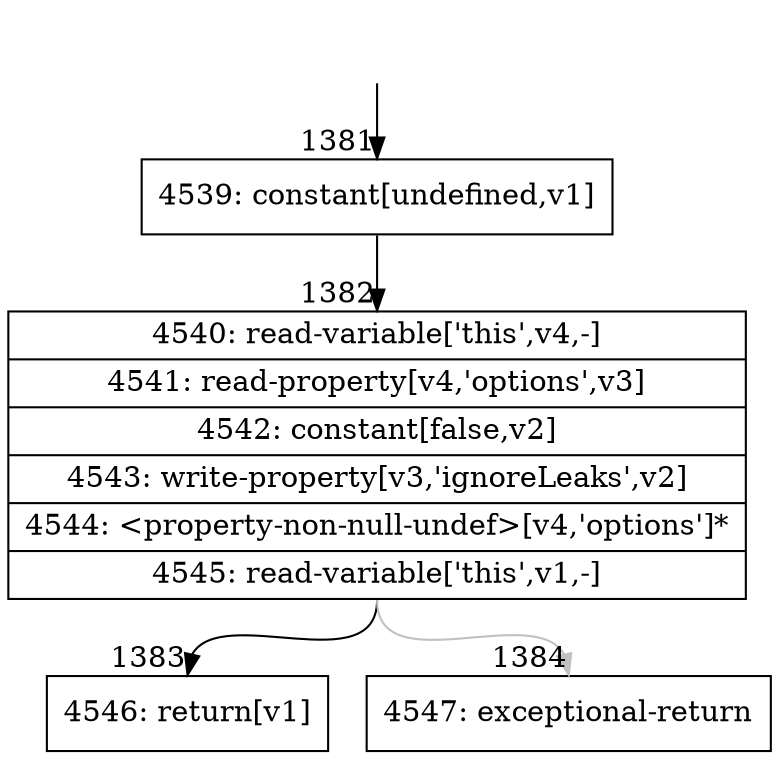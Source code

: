 digraph {
rankdir="TD"
BB_entry129[shape=none,label=""];
BB_entry129 -> BB1381 [tailport=s, headport=n, headlabel="    1381"]
BB1381 [shape=record label="{4539: constant[undefined,v1]}" ] 
BB1381 -> BB1382 [tailport=s, headport=n, headlabel="      1382"]
BB1382 [shape=record label="{4540: read-variable['this',v4,-]|4541: read-property[v4,'options',v3]|4542: constant[false,v2]|4543: write-property[v3,'ignoreLeaks',v2]|4544: \<property-non-null-undef\>[v4,'options']*|4545: read-variable['this',v1,-]}" ] 
BB1382 -> BB1383 [tailport=s, headport=n, headlabel="      1383"]
BB1382 -> BB1384 [tailport=s, headport=n, color=gray, headlabel="      1384"]
BB1383 [shape=record label="{4546: return[v1]}" ] 
BB1384 [shape=record label="{4547: exceptional-return}" ] 
//#$~ 1675
}
